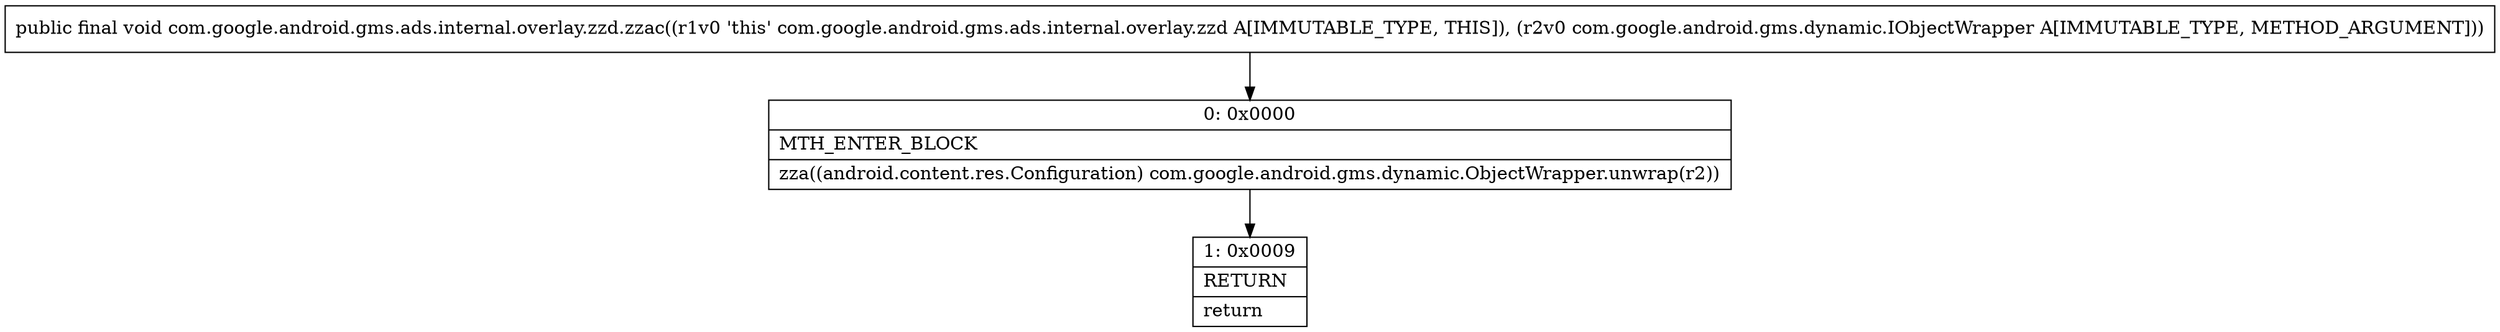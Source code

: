 digraph "CFG forcom.google.android.gms.ads.internal.overlay.zzd.zzac(Lcom\/google\/android\/gms\/dynamic\/IObjectWrapper;)V" {
Node_0 [shape=record,label="{0\:\ 0x0000|MTH_ENTER_BLOCK\l|zza((android.content.res.Configuration) com.google.android.gms.dynamic.ObjectWrapper.unwrap(r2))\l}"];
Node_1 [shape=record,label="{1\:\ 0x0009|RETURN\l|return\l}"];
MethodNode[shape=record,label="{public final void com.google.android.gms.ads.internal.overlay.zzd.zzac((r1v0 'this' com.google.android.gms.ads.internal.overlay.zzd A[IMMUTABLE_TYPE, THIS]), (r2v0 com.google.android.gms.dynamic.IObjectWrapper A[IMMUTABLE_TYPE, METHOD_ARGUMENT])) }"];
MethodNode -> Node_0;
Node_0 -> Node_1;
}

